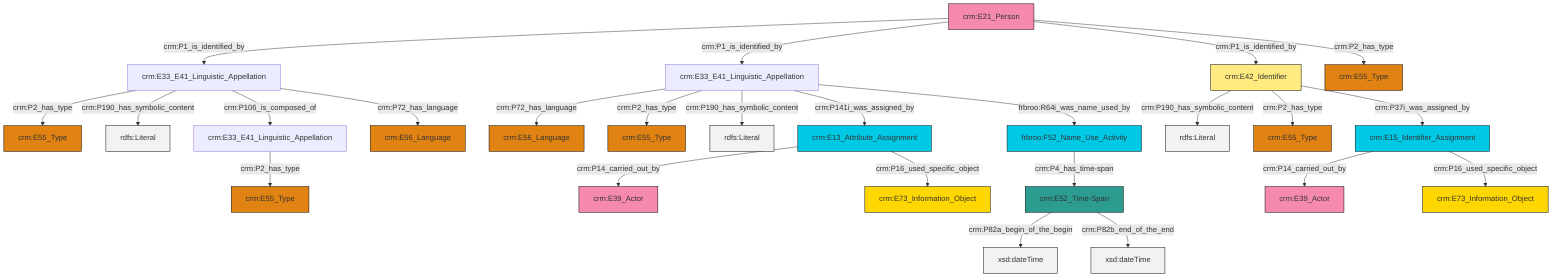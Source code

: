 graph TD
classDef Literal fill:#f2f2f2,stroke:#000000;
classDef CRM_Entity fill:#FFFFFF,stroke:#000000;
classDef Temporal_Entity fill:#00C9E6, stroke:#000000;
classDef Type fill:#E18312, stroke:#000000;
classDef Time-Span fill:#2C9C91, stroke:#000000;
classDef Appellation fill:#FFEB7F, stroke:#000000;
classDef Place fill:#008836, stroke:#000000;
classDef Persistent_Item fill:#B266B2, stroke:#000000;
classDef Conceptual_Object fill:#FFD700, stroke:#000000;
classDef Physical_Thing fill:#D2B48C, stroke:#000000;
classDef Actor fill:#f58aad, stroke:#000000;
classDef PC_Classes fill:#4ce600, stroke:#000000;
classDef Multi fill:#cccccc,stroke:#000000;

6["crm:E42_Identifier"]:::Appellation -->|crm:P190_has_symbolic_content| 7[rdfs:Literal]:::Literal
6["crm:E42_Identifier"]:::Appellation -->|crm:P2_has_type| 13["crm:E55_Type"]:::Type
16["crm:E33_E41_Linguistic_Appellation"]:::Default -->|crm:P72_has_language| 17["crm:E56_Language"]:::Type
11["crm:E21_Person"]:::Actor -->|crm:P1_is_identified_by| 2["crm:E33_E41_Linguistic_Appellation"]:::Default
4["crm:E15_Identifier_Assignment"]:::Temporal_Entity -->|crm:P14_carried_out_by| 14["crm:E39_Actor"]:::Actor
2["crm:E33_E41_Linguistic_Appellation"]:::Default -->|crm:P2_has_type| 0["crm:E55_Type"]:::Type
22["frbroo:F52_Name_Use_Activity"]:::Temporal_Entity -->|crm:P4_has_time-span| 23["crm:E52_Time-Span"]:::Time-Span
2["crm:E33_E41_Linguistic_Appellation"]:::Default -->|crm:P190_has_symbolic_content| 24[rdfs:Literal]:::Literal
11["crm:E21_Person"]:::Actor -->|crm:P1_is_identified_by| 16["crm:E33_E41_Linguistic_Appellation"]:::Default
4["crm:E15_Identifier_Assignment"]:::Temporal_Entity -->|crm:P16_used_specific_object| 20["crm:E73_Information_Object"]:::Conceptual_Object
23["crm:E52_Time-Span"]:::Time-Span -->|crm:P82a_begin_of_the_begin| 35[xsd:dateTime]:::Literal
11["crm:E21_Person"]:::Actor -->|crm:P1_is_identified_by| 6["crm:E42_Identifier"]:::Appellation
11["crm:E21_Person"]:::Actor -->|crm:P2_has_type| 18["crm:E55_Type"]:::Type
2["crm:E33_E41_Linguistic_Appellation"]:::Default -->|crm:P106_is_composed_of| 25["crm:E33_E41_Linguistic_Appellation"]:::Default
2["crm:E33_E41_Linguistic_Appellation"]:::Default -->|crm:P72_has_language| 9["crm:E56_Language"]:::Type
23["crm:E52_Time-Span"]:::Time-Span -->|crm:P82b_end_of_the_end| 40[xsd:dateTime]:::Literal
16["crm:E33_E41_Linguistic_Appellation"]:::Default -->|crm:P2_has_type| 41["crm:E55_Type"]:::Type
42["crm:E13_Attribute_Assignment"]:::Temporal_Entity -->|crm:P14_carried_out_by| 29["crm:E39_Actor"]:::Actor
42["crm:E13_Attribute_Assignment"]:::Temporal_Entity -->|crm:P16_used_specific_object| 33["crm:E73_Information_Object"]:::Conceptual_Object
16["crm:E33_E41_Linguistic_Appellation"]:::Default -->|crm:P190_has_symbolic_content| 44[rdfs:Literal]:::Literal
6["crm:E42_Identifier"]:::Appellation -->|crm:P37i_was_assigned_by| 4["crm:E15_Identifier_Assignment"]:::Temporal_Entity
25["crm:E33_E41_Linguistic_Appellation"]:::Default -->|crm:P2_has_type| 37["crm:E55_Type"]:::Type
16["crm:E33_E41_Linguistic_Appellation"]:::Default -->|crm:P141i_was_assigned_by| 42["crm:E13_Attribute_Assignment"]:::Temporal_Entity
16["crm:E33_E41_Linguistic_Appellation"]:::Default -->|frbroo:R64i_was_name_used_by| 22["frbroo:F52_Name_Use_Activity"]:::Temporal_Entity